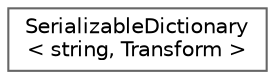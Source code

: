 digraph "クラス階層図"
{
 // LATEX_PDF_SIZE
  bgcolor="transparent";
  edge [fontname=Helvetica,fontsize=10,labelfontname=Helvetica,labelfontsize=10];
  node [fontname=Helvetica,fontsize=10,shape=box,height=0.2,width=0.4];
  rankdir="LR";
  Node0 [id="Node000000",label="SerializableDictionary\l\< string, Transform \>",height=0.2,width=0.4,color="grey40", fillcolor="white", style="filled",URL="$class_serializable_dictionary.html",tooltip=" "];
}
